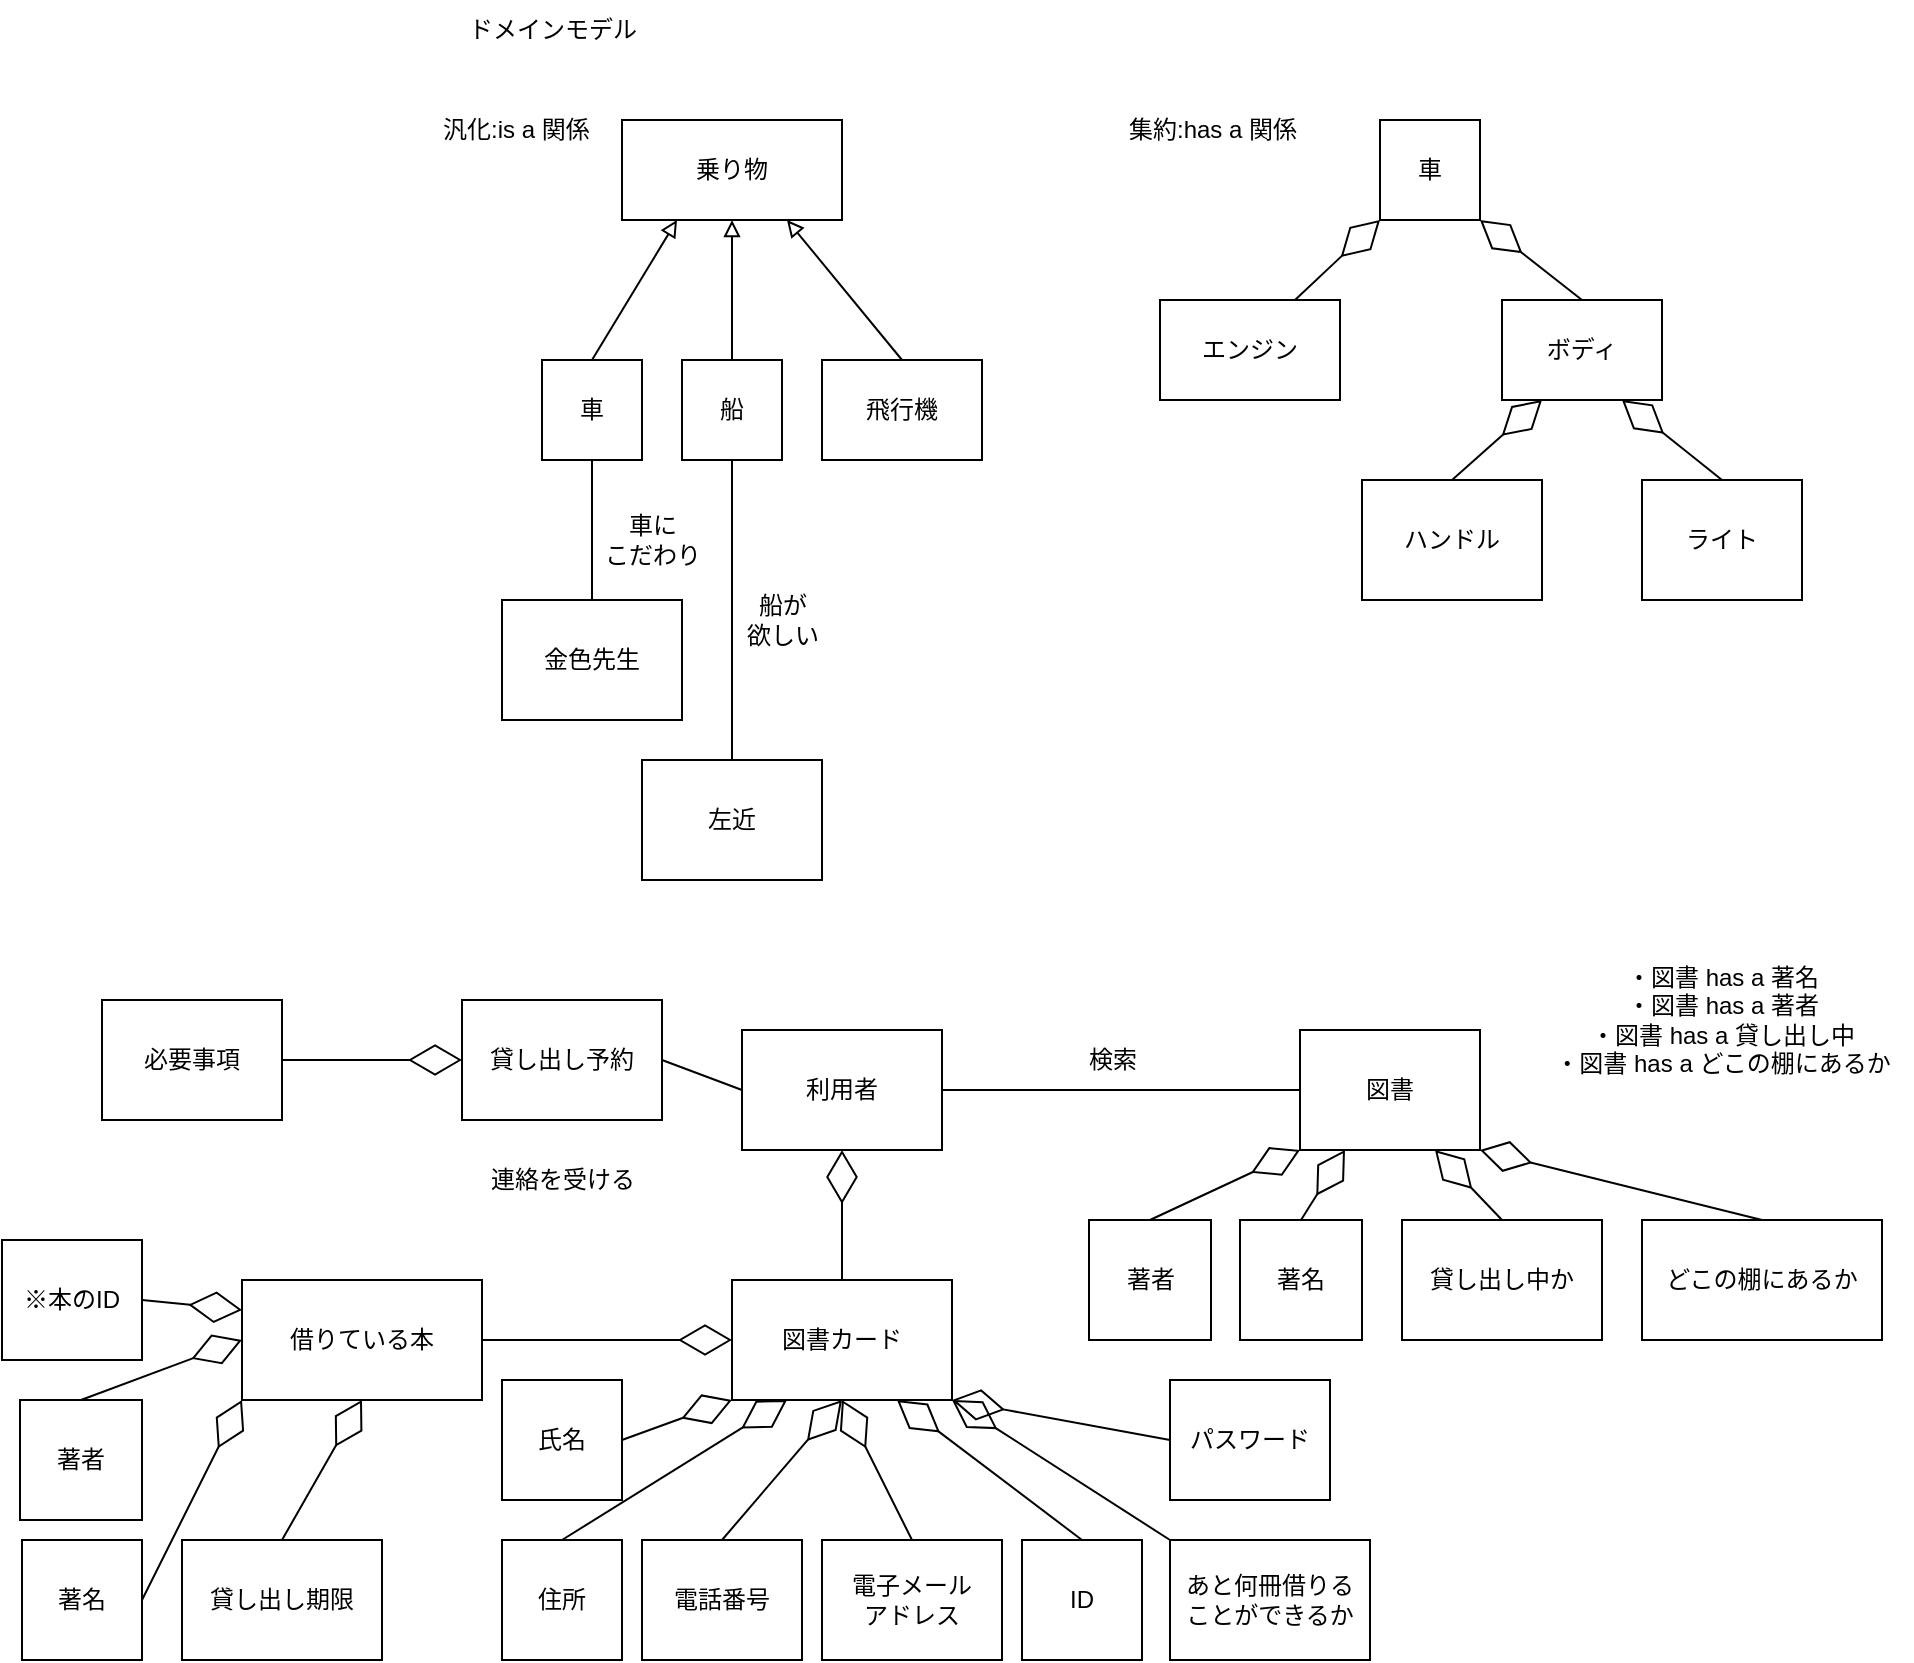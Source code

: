<mxfile version="28.2.0">
  <diagram name="ページ1" id="dqCIyOxFAhDGPPeh2m76">
    <mxGraphModel dx="2282" dy="541" grid="1" gridSize="10" guides="1" tooltips="1" connect="1" arrows="1" fold="1" page="1" pageScale="1" pageWidth="827" pageHeight="1169" math="0" shadow="0">
      <root>
        <mxCell id="0" />
        <mxCell id="1" parent="0" />
        <mxCell id="bsJeaZUD1dc_rZA6vz2W-1" value="乗り物" style="html=1;whiteSpace=wrap;" vertex="1" parent="1">
          <mxGeometry x="100" y="70" width="110" height="50" as="geometry" />
        </mxCell>
        <mxCell id="bsJeaZUD1dc_rZA6vz2W-2" value="車" style="html=1;whiteSpace=wrap;" vertex="1" parent="1">
          <mxGeometry x="60" y="190" width="50" height="50" as="geometry" />
        </mxCell>
        <mxCell id="bsJeaZUD1dc_rZA6vz2W-3" value="船" style="html=1;whiteSpace=wrap;" vertex="1" parent="1">
          <mxGeometry x="130" y="190" width="50" height="50" as="geometry" />
        </mxCell>
        <mxCell id="bsJeaZUD1dc_rZA6vz2W-4" value="飛行機" style="html=1;whiteSpace=wrap;" vertex="1" parent="1">
          <mxGeometry x="200" y="190" width="80" height="50" as="geometry" />
        </mxCell>
        <mxCell id="bsJeaZUD1dc_rZA6vz2W-5" value="" style="endArrow=block;html=1;rounded=0;endFill=0;exitX=0.5;exitY=0;exitDx=0;exitDy=0;entryX=0.25;entryY=1;entryDx=0;entryDy=0;" edge="1" parent="1" source="bsJeaZUD1dc_rZA6vz2W-2" target="bsJeaZUD1dc_rZA6vz2W-1">
          <mxGeometry width="50" height="50" relative="1" as="geometry">
            <mxPoint x="130" y="220" as="sourcePoint" />
            <mxPoint x="180" y="170" as="targetPoint" />
          </mxGeometry>
        </mxCell>
        <mxCell id="bsJeaZUD1dc_rZA6vz2W-6" value="" style="endArrow=block;html=1;rounded=0;endFill=0;exitX=0.5;exitY=0;exitDx=0;exitDy=0;entryX=0.5;entryY=1;entryDx=0;entryDy=0;" edge="1" parent="1" source="bsJeaZUD1dc_rZA6vz2W-3" target="bsJeaZUD1dc_rZA6vz2W-1">
          <mxGeometry width="50" height="50" relative="1" as="geometry">
            <mxPoint x="150" y="240" as="sourcePoint" />
            <mxPoint x="203" y="170" as="targetPoint" />
          </mxGeometry>
        </mxCell>
        <mxCell id="bsJeaZUD1dc_rZA6vz2W-7" value="" style="endArrow=block;html=1;rounded=0;endFill=0;exitX=0.5;exitY=0;exitDx=0;exitDy=0;entryX=0.75;entryY=1;entryDx=0;entryDy=0;" edge="1" parent="1" source="bsJeaZUD1dc_rZA6vz2W-4" target="bsJeaZUD1dc_rZA6vz2W-1">
          <mxGeometry width="50" height="50" relative="1" as="geometry">
            <mxPoint x="220" y="210" as="sourcePoint" />
            <mxPoint x="273" y="140" as="targetPoint" />
          </mxGeometry>
        </mxCell>
        <mxCell id="bsJeaZUD1dc_rZA6vz2W-8" value="ドメインモデル" style="text;html=1;align=center;verticalAlign=middle;resizable=0;points=[];autosize=1;strokeColor=none;fillColor=none;" vertex="1" parent="1">
          <mxGeometry x="10" y="10" width="110" height="30" as="geometry" />
        </mxCell>
        <mxCell id="bsJeaZUD1dc_rZA6vz2W-9" value="汎化:is a 関係&lt;span style=&quot;background-color: transparent; color: light-dark(rgb(0, 0, 0), rgb(255, 255, 255)); white-space-collapse: preserve;&quot;&gt;&#x9;&lt;/span&gt;" style="text;html=1;align=center;verticalAlign=middle;resizable=0;points=[];autosize=1;strokeColor=none;fillColor=none;" vertex="1" parent="1">
          <mxGeometry y="60" width="100" height="30" as="geometry" />
        </mxCell>
        <mxCell id="bsJeaZUD1dc_rZA6vz2W-10" value="車" style="html=1;whiteSpace=wrap;" vertex="1" parent="1">
          <mxGeometry x="479" y="70" width="50" height="50" as="geometry" />
        </mxCell>
        <mxCell id="bsJeaZUD1dc_rZA6vz2W-11" value="エンジン" style="html=1;whiteSpace=wrap;" vertex="1" parent="1">
          <mxGeometry x="369" y="160" width="90" height="50" as="geometry" />
        </mxCell>
        <mxCell id="bsJeaZUD1dc_rZA6vz2W-13" value="ボディ" style="html=1;whiteSpace=wrap;" vertex="1" parent="1">
          <mxGeometry x="540" y="160" width="80" height="50" as="geometry" />
        </mxCell>
        <mxCell id="bsJeaZUD1dc_rZA6vz2W-14" value="ハンドル" style="whiteSpace=wrap;html=1;" vertex="1" parent="1">
          <mxGeometry x="470" y="250" width="90" height="60" as="geometry" />
        </mxCell>
        <mxCell id="bsJeaZUD1dc_rZA6vz2W-15" value="ライト" style="whiteSpace=wrap;html=1;" vertex="1" parent="1">
          <mxGeometry x="610" y="250" width="80" height="60" as="geometry" />
        </mxCell>
        <mxCell id="bsJeaZUD1dc_rZA6vz2W-16" value="" style="endArrow=diamondThin;endFill=0;endSize=24;html=1;rounded=0;entryX=0;entryY=1;entryDx=0;entryDy=0;exitX=0.75;exitY=0;exitDx=0;exitDy=0;" edge="1" parent="1" source="bsJeaZUD1dc_rZA6vz2W-11" target="bsJeaZUD1dc_rZA6vz2W-10">
          <mxGeometry width="160" relative="1" as="geometry">
            <mxPoint x="400" y="220" as="sourcePoint" />
            <mxPoint x="560" y="220" as="targetPoint" />
          </mxGeometry>
        </mxCell>
        <mxCell id="bsJeaZUD1dc_rZA6vz2W-17" value="" style="endArrow=diamondThin;endFill=0;endSize=24;html=1;rounded=0;exitX=0.5;exitY=0;exitDx=0;exitDy=0;entryX=1;entryY=1;entryDx=0;entryDy=0;" edge="1" parent="1" source="bsJeaZUD1dc_rZA6vz2W-13" target="bsJeaZUD1dc_rZA6vz2W-10">
          <mxGeometry width="160" relative="1" as="geometry">
            <mxPoint x="580" y="200" as="sourcePoint" />
            <mxPoint x="740" y="200" as="targetPoint" />
          </mxGeometry>
        </mxCell>
        <mxCell id="bsJeaZUD1dc_rZA6vz2W-18" value="" style="endArrow=diamondThin;endFill=0;endSize=24;html=1;rounded=0;exitX=0.5;exitY=0;exitDx=0;exitDy=0;entryX=0.25;entryY=1;entryDx=0;entryDy=0;" edge="1" parent="1" source="bsJeaZUD1dc_rZA6vz2W-14" target="bsJeaZUD1dc_rZA6vz2W-13">
          <mxGeometry width="160" relative="1" as="geometry">
            <mxPoint x="510" y="210" as="sourcePoint" />
            <mxPoint x="670" y="210" as="targetPoint" />
          </mxGeometry>
        </mxCell>
        <mxCell id="bsJeaZUD1dc_rZA6vz2W-19" value="" style="endArrow=diamondThin;endFill=0;endSize=24;html=1;rounded=0;exitX=0.5;exitY=0;exitDx=0;exitDy=0;entryX=0.75;entryY=1;entryDx=0;entryDy=0;" edge="1" parent="1" source="bsJeaZUD1dc_rZA6vz2W-15" target="bsJeaZUD1dc_rZA6vz2W-13">
          <mxGeometry width="160" relative="1" as="geometry">
            <mxPoint x="570" y="210" as="sourcePoint" />
            <mxPoint x="730" y="210" as="targetPoint" />
          </mxGeometry>
        </mxCell>
        <mxCell id="bsJeaZUD1dc_rZA6vz2W-21" value="集約:has a 関係" style="text;html=1;align=center;verticalAlign=middle;resizable=0;points=[];autosize=1;strokeColor=none;fillColor=none;" vertex="1" parent="1">
          <mxGeometry x="340" y="60" width="110" height="30" as="geometry" />
        </mxCell>
        <mxCell id="bsJeaZUD1dc_rZA6vz2W-22" value="金色先生" style="whiteSpace=wrap;html=1;" vertex="1" parent="1">
          <mxGeometry x="40" y="310" width="90" height="60" as="geometry" />
        </mxCell>
        <mxCell id="bsJeaZUD1dc_rZA6vz2W-24" value="" style="endArrow=none;html=1;rounded=0;entryX=0.5;entryY=1;entryDx=0;entryDy=0;exitX=0.5;exitY=0;exitDx=0;exitDy=0;endFill=0;" edge="1" parent="1" source="bsJeaZUD1dc_rZA6vz2W-22" target="bsJeaZUD1dc_rZA6vz2W-2">
          <mxGeometry width="50" height="50" relative="1" as="geometry">
            <mxPoint x="80" y="360" as="sourcePoint" />
            <mxPoint x="130" y="310" as="targetPoint" />
          </mxGeometry>
        </mxCell>
        <mxCell id="bsJeaZUD1dc_rZA6vz2W-26" value="車に&lt;div&gt;こだわり&lt;/div&gt;" style="text;html=1;align=center;verticalAlign=middle;resizable=0;points=[];autosize=1;strokeColor=none;fillColor=none;" vertex="1" parent="1">
          <mxGeometry x="80" y="260" width="70" height="40" as="geometry" />
        </mxCell>
        <mxCell id="bsJeaZUD1dc_rZA6vz2W-28" value="" style="edgeStyle=orthogonalEdgeStyle;rounded=0;orthogonalLoop=1;jettySize=auto;html=1;entryX=0.5;entryY=1;entryDx=0;entryDy=0;endArrow=none;endFill=0;" edge="1" parent="1" source="bsJeaZUD1dc_rZA6vz2W-27" target="bsJeaZUD1dc_rZA6vz2W-3">
          <mxGeometry relative="1" as="geometry" />
        </mxCell>
        <mxCell id="bsJeaZUD1dc_rZA6vz2W-27" value="左近" style="whiteSpace=wrap;html=1;" vertex="1" parent="1">
          <mxGeometry x="110" y="390" width="90" height="60" as="geometry" />
        </mxCell>
        <mxCell id="bsJeaZUD1dc_rZA6vz2W-29" value="&lt;div&gt;船が&lt;/div&gt;欲しい" style="text;html=1;align=center;verticalAlign=middle;resizable=0;points=[];autosize=1;strokeColor=none;fillColor=none;" vertex="1" parent="1">
          <mxGeometry x="150" y="300" width="60" height="40" as="geometry" />
        </mxCell>
        <mxCell id="bsJeaZUD1dc_rZA6vz2W-47" style="edgeStyle=orthogonalEdgeStyle;rounded=0;orthogonalLoop=1;jettySize=auto;html=1;exitX=1;exitY=0.5;exitDx=0;exitDy=0;entryX=0;entryY=0.5;entryDx=0;entryDy=0;endArrow=none;endFill=0;" edge="1" parent="1" source="bsJeaZUD1dc_rZA6vz2W-30" target="bsJeaZUD1dc_rZA6vz2W-46">
          <mxGeometry relative="1" as="geometry" />
        </mxCell>
        <mxCell id="bsJeaZUD1dc_rZA6vz2W-30" value="利用者" style="whiteSpace=wrap;html=1;" vertex="1" parent="1">
          <mxGeometry x="160" y="525" width="100" height="60" as="geometry" />
        </mxCell>
        <mxCell id="bsJeaZUD1dc_rZA6vz2W-31" value="図書カード" style="whiteSpace=wrap;html=1;" vertex="1" parent="1">
          <mxGeometry x="155" y="650" width="110" height="60" as="geometry" />
        </mxCell>
        <mxCell id="bsJeaZUD1dc_rZA6vz2W-32" value="" style="endArrow=diamondThin;endFill=0;endSize=24;html=1;rounded=0;exitX=0.5;exitY=0;exitDx=0;exitDy=0;entryX=0.5;entryY=1;entryDx=0;entryDy=0;" edge="1" parent="1" source="bsJeaZUD1dc_rZA6vz2W-31" target="bsJeaZUD1dc_rZA6vz2W-30">
          <mxGeometry width="160" relative="1" as="geometry">
            <mxPoint x="160" y="670" as="sourcePoint" />
            <mxPoint x="205" y="630" as="targetPoint" />
          </mxGeometry>
        </mxCell>
        <mxCell id="bsJeaZUD1dc_rZA6vz2W-33" value="" style="endArrow=diamondThin;endFill=0;endSize=24;html=1;rounded=0;exitX=0.5;exitY=0;exitDx=0;exitDy=0;entryX=0.75;entryY=1;entryDx=0;entryDy=0;" edge="1" parent="1" source="bsJeaZUD1dc_rZA6vz2W-34" target="bsJeaZUD1dc_rZA6vz2W-31">
          <mxGeometry width="160" relative="1" as="geometry">
            <mxPoint x="190" y="780" as="sourcePoint" />
            <mxPoint x="235" y="740" as="targetPoint" />
          </mxGeometry>
        </mxCell>
        <mxCell id="bsJeaZUD1dc_rZA6vz2W-34" value="ID" style="whiteSpace=wrap;html=1;" vertex="1" parent="1">
          <mxGeometry x="300" y="780" width="60" height="60" as="geometry" />
        </mxCell>
        <mxCell id="bsJeaZUD1dc_rZA6vz2W-35" value="パスワード" style="whiteSpace=wrap;html=1;" vertex="1" parent="1">
          <mxGeometry x="374" y="700" width="80" height="60" as="geometry" />
        </mxCell>
        <mxCell id="bsJeaZUD1dc_rZA6vz2W-36" value="" style="endArrow=diamondThin;endFill=0;endSize=24;html=1;rounded=0;exitX=0;exitY=0.5;exitDx=0;exitDy=0;entryX=1;entryY=1;entryDx=0;entryDy=0;" edge="1" parent="1" source="bsJeaZUD1dc_rZA6vz2W-35" target="bsJeaZUD1dc_rZA6vz2W-31">
          <mxGeometry width="160" relative="1" as="geometry">
            <mxPoint x="230" y="770" as="sourcePoint" />
            <mxPoint x="275" y="730" as="targetPoint" />
          </mxGeometry>
        </mxCell>
        <mxCell id="bsJeaZUD1dc_rZA6vz2W-37" value="氏名" style="whiteSpace=wrap;html=1;" vertex="1" parent="1">
          <mxGeometry x="40" y="700" width="60" height="60" as="geometry" />
        </mxCell>
        <mxCell id="bsJeaZUD1dc_rZA6vz2W-39" value="住所" style="whiteSpace=wrap;html=1;" vertex="1" parent="1">
          <mxGeometry x="40" y="780" width="60" height="60" as="geometry" />
        </mxCell>
        <mxCell id="bsJeaZUD1dc_rZA6vz2W-40" value="電話番号" style="whiteSpace=wrap;html=1;" vertex="1" parent="1">
          <mxGeometry x="110" y="780" width="80" height="60" as="geometry" />
        </mxCell>
        <mxCell id="bsJeaZUD1dc_rZA6vz2W-41" value="電子メール&lt;div&gt;アドレス&lt;/div&gt;" style="whiteSpace=wrap;html=1;" vertex="1" parent="1">
          <mxGeometry x="200" y="780" width="90" height="60" as="geometry" />
        </mxCell>
        <mxCell id="bsJeaZUD1dc_rZA6vz2W-42" value="" style="endArrow=diamondThin;endFill=0;endSize=24;html=1;rounded=0;exitX=0.5;exitY=0;exitDx=0;exitDy=0;entryX=0.5;entryY=1;entryDx=0;entryDy=0;" edge="1" parent="1" source="bsJeaZUD1dc_rZA6vz2W-41" target="bsJeaZUD1dc_rZA6vz2W-31">
          <mxGeometry width="160" relative="1" as="geometry">
            <mxPoint x="329" y="810" as="sourcePoint" />
            <mxPoint x="220" y="740" as="targetPoint" />
          </mxGeometry>
        </mxCell>
        <mxCell id="bsJeaZUD1dc_rZA6vz2W-43" value="" style="endArrow=diamondThin;endFill=0;endSize=24;html=1;rounded=0;exitX=0.5;exitY=0;exitDx=0;exitDy=0;entryX=0.5;entryY=1;entryDx=0;entryDy=0;" edge="1" parent="1" source="bsJeaZUD1dc_rZA6vz2W-40" target="bsJeaZUD1dc_rZA6vz2W-31">
          <mxGeometry width="160" relative="1" as="geometry">
            <mxPoint x="289" y="810" as="sourcePoint" />
            <mxPoint x="180" y="740" as="targetPoint" />
          </mxGeometry>
        </mxCell>
        <mxCell id="bsJeaZUD1dc_rZA6vz2W-44" value="" style="endArrow=diamondThin;endFill=0;endSize=24;html=1;rounded=0;exitX=0.5;exitY=0;exitDx=0;exitDy=0;entryX=0.25;entryY=1;entryDx=0;entryDy=0;" edge="1" parent="1" source="bsJeaZUD1dc_rZA6vz2W-39" target="bsJeaZUD1dc_rZA6vz2W-31">
          <mxGeometry width="160" relative="1" as="geometry">
            <mxPoint x="219" y="800" as="sourcePoint" />
            <mxPoint x="110" y="730" as="targetPoint" />
          </mxGeometry>
        </mxCell>
        <mxCell id="bsJeaZUD1dc_rZA6vz2W-45" value="" style="endArrow=diamondThin;endFill=0;endSize=24;html=1;rounded=0;exitX=1;exitY=0.5;exitDx=0;exitDy=0;entryX=0;entryY=1;entryDx=0;entryDy=0;" edge="1" parent="1" source="bsJeaZUD1dc_rZA6vz2W-37" target="bsJeaZUD1dc_rZA6vz2W-31">
          <mxGeometry width="160" relative="1" as="geometry">
            <mxPoint x="159" y="800" as="sourcePoint" />
            <mxPoint x="50" y="730" as="targetPoint" />
          </mxGeometry>
        </mxCell>
        <mxCell id="bsJeaZUD1dc_rZA6vz2W-46" value="図書" style="whiteSpace=wrap;html=1;" vertex="1" parent="1">
          <mxGeometry x="439" y="525" width="90" height="60" as="geometry" />
        </mxCell>
        <mxCell id="bsJeaZUD1dc_rZA6vz2W-48" value="検索" style="text;html=1;align=center;verticalAlign=middle;resizable=0;points=[];autosize=1;strokeColor=none;fillColor=none;" vertex="1" parent="1">
          <mxGeometry x="320" y="525" width="50" height="30" as="geometry" />
        </mxCell>
        <mxCell id="bsJeaZUD1dc_rZA6vz2W-82" style="rounded=0;orthogonalLoop=1;jettySize=auto;html=1;exitX=1;exitY=0.5;exitDx=0;exitDy=0;entryX=0;entryY=0.5;entryDx=0;entryDy=0;endArrow=none;endFill=0;" edge="1" parent="1" source="bsJeaZUD1dc_rZA6vz2W-49" target="bsJeaZUD1dc_rZA6vz2W-30">
          <mxGeometry relative="1" as="geometry" />
        </mxCell>
        <mxCell id="bsJeaZUD1dc_rZA6vz2W-49" value="貸し出し予約" style="whiteSpace=wrap;html=1;" vertex="1" parent="1">
          <mxGeometry x="20" y="510" width="100" height="60" as="geometry" />
        </mxCell>
        <mxCell id="bsJeaZUD1dc_rZA6vz2W-50" value="貸し出し期限" style="whiteSpace=wrap;html=1;" vertex="1" parent="1">
          <mxGeometry x="-120" y="780" width="100" height="60" as="geometry" />
        </mxCell>
        <mxCell id="bsJeaZUD1dc_rZA6vz2W-51" value="" style="endArrow=diamondThin;endFill=0;endSize=24;html=1;rounded=0;exitX=0.5;exitY=0;exitDx=0;exitDy=0;entryX=0.5;entryY=1;entryDx=0;entryDy=0;" edge="1" parent="1" source="bsJeaZUD1dc_rZA6vz2W-50" target="bsJeaZUD1dc_rZA6vz2W-65">
          <mxGeometry width="160" relative="1" as="geometry">
            <mxPoint x="529" y="770" as="sourcePoint" />
            <mxPoint x="300" y="770" as="targetPoint" />
          </mxGeometry>
        </mxCell>
        <mxCell id="bsJeaZUD1dc_rZA6vz2W-54" value="著者" style="whiteSpace=wrap;html=1;" vertex="1" parent="1">
          <mxGeometry x="333.5" y="620" width="61" height="60" as="geometry" />
        </mxCell>
        <mxCell id="bsJeaZUD1dc_rZA6vz2W-55" value="著名" style="whiteSpace=wrap;html=1;" vertex="1" parent="1">
          <mxGeometry x="409" y="620" width="61" height="60" as="geometry" />
        </mxCell>
        <mxCell id="bsJeaZUD1dc_rZA6vz2W-57" value="" style="endArrow=diamondThin;endFill=0;endSize=24;html=1;rounded=0;exitX=0.5;exitY=0;exitDx=0;exitDy=0;entryX=0;entryY=1;entryDx=0;entryDy=0;" edge="1" parent="1" source="bsJeaZUD1dc_rZA6vz2W-54" target="bsJeaZUD1dc_rZA6vz2W-46">
          <mxGeometry width="160" relative="1" as="geometry">
            <mxPoint x="500" y="740" as="sourcePoint" />
            <mxPoint x="440" y="610" as="targetPoint" />
          </mxGeometry>
        </mxCell>
        <mxCell id="bsJeaZUD1dc_rZA6vz2W-58" value="" style="endArrow=diamondThin;endFill=0;endSize=24;html=1;rounded=0;exitX=0.5;exitY=0;exitDx=0;exitDy=0;entryX=0.25;entryY=1;entryDx=0;entryDy=0;" edge="1" parent="1" source="bsJeaZUD1dc_rZA6vz2W-55" target="bsJeaZUD1dc_rZA6vz2W-46">
          <mxGeometry width="160" relative="1" as="geometry">
            <mxPoint x="550" y="740" as="sourcePoint" />
            <mxPoint x="490" y="610" as="targetPoint" />
          </mxGeometry>
        </mxCell>
        <mxCell id="bsJeaZUD1dc_rZA6vz2W-60" value="貸し出し中か" style="whiteSpace=wrap;html=1;" vertex="1" parent="1">
          <mxGeometry x="490" y="620" width="100" height="60" as="geometry" />
        </mxCell>
        <mxCell id="bsJeaZUD1dc_rZA6vz2W-61" value="どこの棚にあるか" style="whiteSpace=wrap;html=1;" vertex="1" parent="1">
          <mxGeometry x="610" y="620" width="120" height="60" as="geometry" />
        </mxCell>
        <mxCell id="bsJeaZUD1dc_rZA6vz2W-62" value="" style="endArrow=diamondThin;endFill=0;endSize=24;html=1;rounded=0;exitX=0.5;exitY=0;exitDx=0;exitDy=0;entryX=0.75;entryY=1;entryDx=0;entryDy=0;" edge="1" parent="1" source="bsJeaZUD1dc_rZA6vz2W-60" target="bsJeaZUD1dc_rZA6vz2W-46">
          <mxGeometry width="160" relative="1" as="geometry">
            <mxPoint x="550" y="625" as="sourcePoint" />
            <mxPoint x="607" y="590" as="targetPoint" />
          </mxGeometry>
        </mxCell>
        <mxCell id="bsJeaZUD1dc_rZA6vz2W-63" value="" style="endArrow=diamondThin;endFill=0;endSize=24;html=1;rounded=0;exitX=0.5;exitY=0;exitDx=0;exitDy=0;entryX=1;entryY=1;entryDx=0;entryDy=0;" edge="1" parent="1" source="bsJeaZUD1dc_rZA6vz2W-61" target="bsJeaZUD1dc_rZA6vz2W-46">
          <mxGeometry width="160" relative="1" as="geometry">
            <mxPoint x="570" y="575" as="sourcePoint" />
            <mxPoint x="627" y="540" as="targetPoint" />
          </mxGeometry>
        </mxCell>
        <mxCell id="bsJeaZUD1dc_rZA6vz2W-64" value="・図書 has a 著名&lt;div&gt;・図書 has a 著者&lt;/div&gt;&lt;div&gt;・図書 has a 貸し出し中&lt;/div&gt;&lt;div&gt;・図書 has a どこの棚にあるか&lt;/div&gt;" style="text;html=1;align=center;verticalAlign=middle;resizable=0;points=[];autosize=1;strokeColor=none;fillColor=none;" vertex="1" parent="1">
          <mxGeometry x="555" y="485" width="190" height="70" as="geometry" />
        </mxCell>
        <mxCell id="bsJeaZUD1dc_rZA6vz2W-65" value="借りている本" style="whiteSpace=wrap;html=1;" vertex="1" parent="1">
          <mxGeometry x="-90" y="650" width="120" height="60" as="geometry" />
        </mxCell>
        <mxCell id="bsJeaZUD1dc_rZA6vz2W-66" value="" style="endArrow=diamondThin;endFill=0;endSize=24;html=1;rounded=0;exitX=1;exitY=0.5;exitDx=0;exitDy=0;entryX=0;entryY=0.5;entryDx=0;entryDy=0;" edge="1" parent="1" source="bsJeaZUD1dc_rZA6vz2W-65" target="bsJeaZUD1dc_rZA6vz2W-31">
          <mxGeometry width="160" relative="1" as="geometry">
            <mxPoint x="110" y="705" as="sourcePoint" />
            <mxPoint x="110" y="640" as="targetPoint" />
          </mxGeometry>
        </mxCell>
        <mxCell id="bsJeaZUD1dc_rZA6vz2W-68" value="著者" style="whiteSpace=wrap;html=1;" vertex="1" parent="1">
          <mxGeometry x="-201" y="710" width="61" height="60" as="geometry" />
        </mxCell>
        <mxCell id="bsJeaZUD1dc_rZA6vz2W-69" value="" style="endArrow=diamondThin;endFill=0;endSize=24;html=1;rounded=0;exitX=0.5;exitY=0;exitDx=0;exitDy=0;entryX=0;entryY=0.5;entryDx=0;entryDy=0;" edge="1" parent="1" source="bsJeaZUD1dc_rZA6vz2W-68" target="bsJeaZUD1dc_rZA6vz2W-65">
          <mxGeometry width="160" relative="1" as="geometry">
            <mxPoint x="-82" y="825" as="sourcePoint" />
            <mxPoint x="-143" y="670" as="targetPoint" />
          </mxGeometry>
        </mxCell>
        <mxCell id="bsJeaZUD1dc_rZA6vz2W-70" value="" style="endArrow=diamondThin;endFill=0;endSize=24;html=1;rounded=0;exitX=1;exitY=0.5;exitDx=0;exitDy=0;entryX=0;entryY=1;entryDx=0;entryDy=0;" edge="1" parent="1" source="bsJeaZUD1dc_rZA6vz2W-71" target="bsJeaZUD1dc_rZA6vz2W-65">
          <mxGeometry width="160" relative="1" as="geometry">
            <mxPoint x="-142" y="705" as="sourcePoint" />
            <mxPoint x="-120" y="670" as="targetPoint" />
          </mxGeometry>
        </mxCell>
        <mxCell id="bsJeaZUD1dc_rZA6vz2W-71" value="著名" style="whiteSpace=wrap;html=1;" vertex="1" parent="1">
          <mxGeometry x="-200" y="780" width="60" height="60" as="geometry" />
        </mxCell>
        <mxCell id="bsJeaZUD1dc_rZA6vz2W-72" value="あと何冊借りる&lt;div&gt;ことができるか&lt;/div&gt;" style="whiteSpace=wrap;html=1;" vertex="1" parent="1">
          <mxGeometry x="374" y="780" width="100" height="60" as="geometry" />
        </mxCell>
        <mxCell id="bsJeaZUD1dc_rZA6vz2W-75" value="" style="endArrow=diamondThin;endFill=0;endSize=24;html=1;rounded=0;exitX=0;exitY=0;exitDx=0;exitDy=0;entryX=1;entryY=1;entryDx=0;entryDy=0;" edge="1" parent="1" source="bsJeaZUD1dc_rZA6vz2W-72" target="bsJeaZUD1dc_rZA6vz2W-31">
          <mxGeometry width="160" relative="1" as="geometry">
            <mxPoint x="417" y="875" as="sourcePoint" />
            <mxPoint x="439" y="840" as="targetPoint" />
          </mxGeometry>
        </mxCell>
        <mxCell id="bsJeaZUD1dc_rZA6vz2W-76" value="必要事項" style="whiteSpace=wrap;html=1;" vertex="1" parent="1">
          <mxGeometry x="-160" y="510" width="90" height="60" as="geometry" />
        </mxCell>
        <mxCell id="bsJeaZUD1dc_rZA6vz2W-80" value="" style="endArrow=diamondThin;endFill=0;endSize=24;html=1;rounded=0;exitX=1;exitY=0.5;exitDx=0;exitDy=0;entryX=0;entryY=0.5;entryDx=0;entryDy=0;" edge="1" parent="1" source="bsJeaZUD1dc_rZA6vz2W-76" target="bsJeaZUD1dc_rZA6vz2W-49">
          <mxGeometry width="160" relative="1" as="geometry">
            <mxPoint x="-20" y="600" as="sourcePoint" />
            <mxPoint x="105" y="600" as="targetPoint" />
          </mxGeometry>
        </mxCell>
        <mxCell id="bsJeaZUD1dc_rZA6vz2W-81" value="連絡を受ける" style="text;html=1;align=center;verticalAlign=middle;resizable=0;points=[];autosize=1;strokeColor=none;fillColor=none;" vertex="1" parent="1">
          <mxGeometry x="20" y="585" width="100" height="30" as="geometry" />
        </mxCell>
        <mxCell id="bsJeaZUD1dc_rZA6vz2W-83" value="※本のID" style="whiteSpace=wrap;html=1;" vertex="1" parent="1">
          <mxGeometry x="-210" y="630" width="70" height="60" as="geometry" />
        </mxCell>
        <mxCell id="bsJeaZUD1dc_rZA6vz2W-85" value="" style="endArrow=diamondThin;endFill=0;endSize=24;html=1;rounded=0;exitX=1;exitY=0.5;exitDx=0;exitDy=0;entryX=0;entryY=0.25;entryDx=0;entryDy=0;" edge="1" parent="1" source="bsJeaZUD1dc_rZA6vz2W-83" target="bsJeaZUD1dc_rZA6vz2W-65">
          <mxGeometry width="160" relative="1" as="geometry">
            <mxPoint x="-130" y="630" as="sourcePoint" />
            <mxPoint x="-5" y="630" as="targetPoint" />
          </mxGeometry>
        </mxCell>
      </root>
    </mxGraphModel>
  </diagram>
</mxfile>
